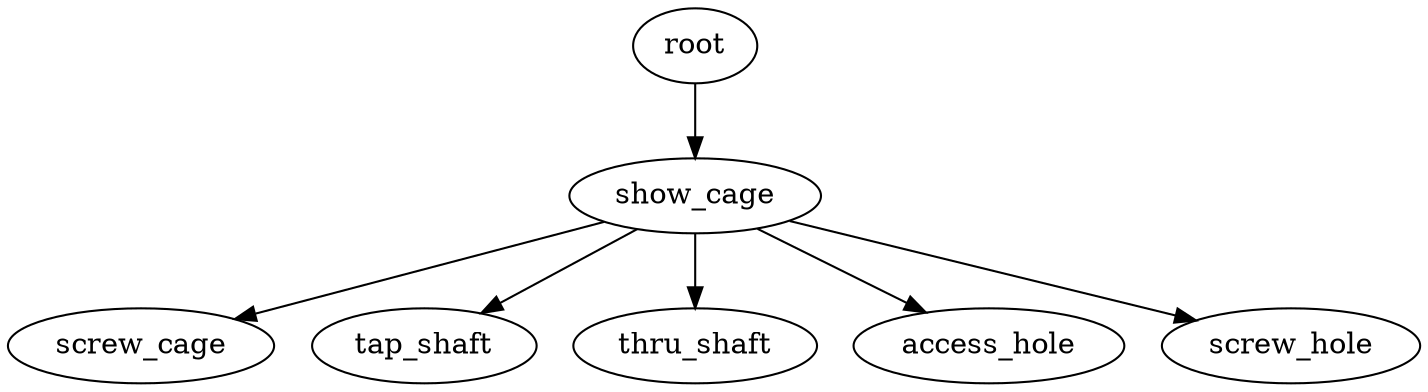 digraph show_cage {
    root_72 [label="root"];
    show_cage_73 [label="show_cage"];
    screw_cage_74 [label="screw_cage"];
    tap_shaft_75 [label="tap_shaft"];
    thru_shaft_76 [label="thru_shaft"];
    access_hole_77 [label="access_hole"];
    screw_hole_78 [label="screw_hole"];
    root_72 -> show_cage_73;
    show_cage_73 -> screw_cage_74;
    show_cage_73 -> tap_shaft_75;
    show_cage_73 -> thru_shaft_76;
    show_cage_73 -> access_hole_77;
    show_cage_73 -> screw_hole_78;
}
